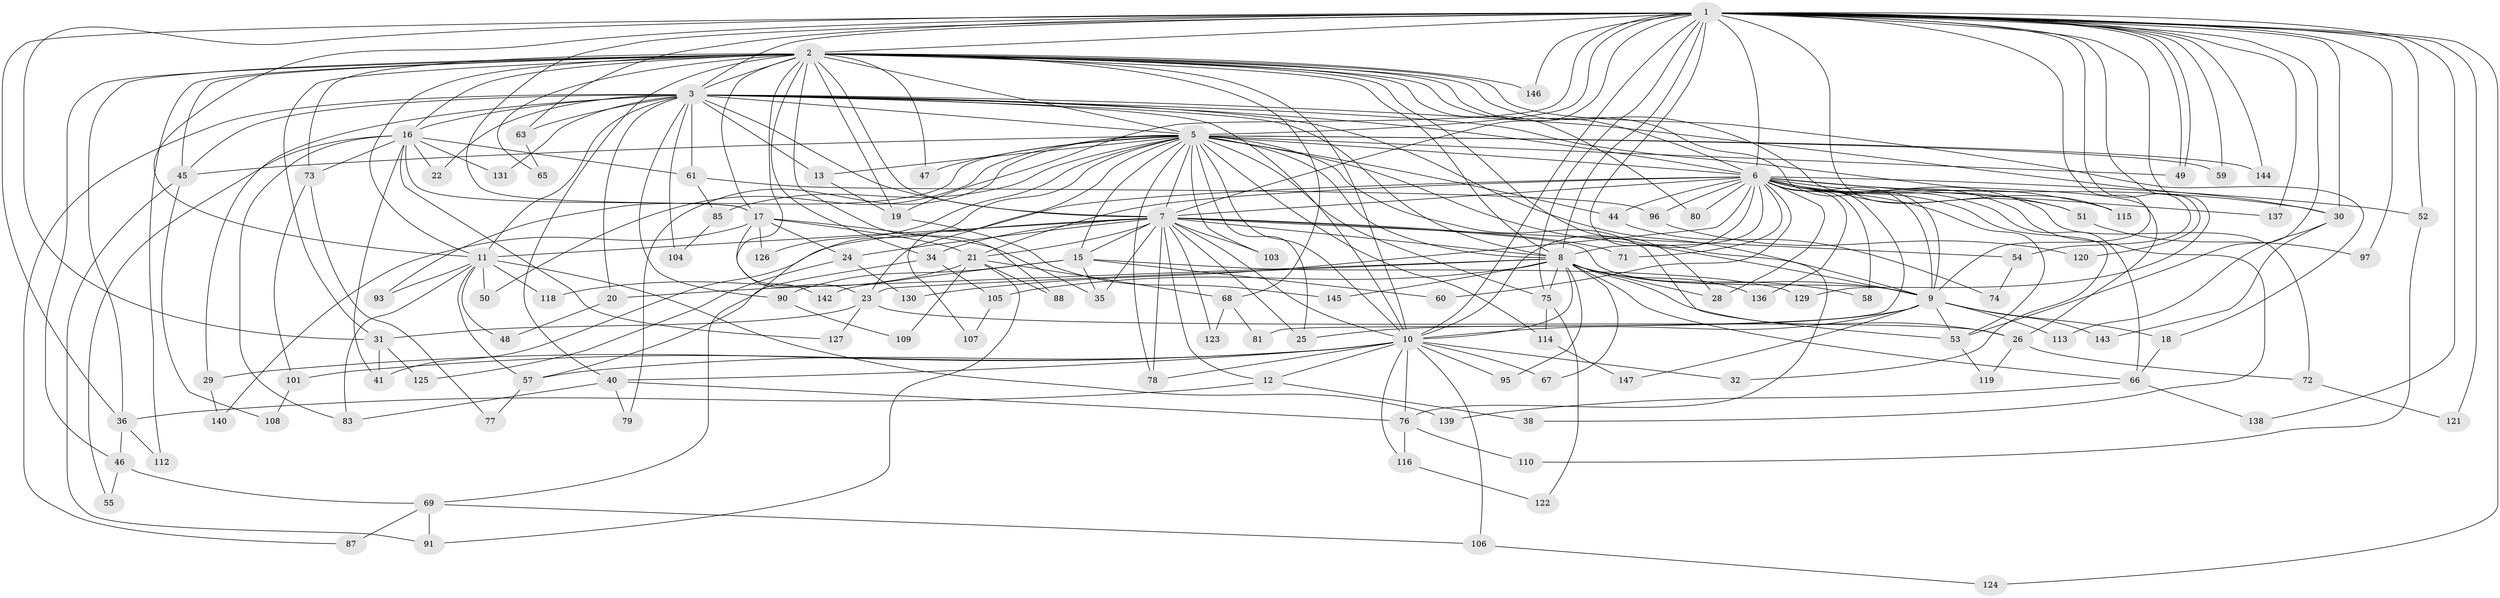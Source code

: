// Generated by graph-tools (version 1.1) at 2025/23/03/03/25 07:23:36]
// undirected, 117 vertices, 277 edges
graph export_dot {
graph [start="1"]
  node [color=gray90,style=filled];
  1 [super="+4"];
  2 [super="+134"];
  3 [super="+14"];
  5 [super="+43"];
  6 [super="+89"];
  7 [super="+39"];
  8 [super="+132"];
  9 [super="+70"];
  10 [super="+33"];
  11 [super="+37"];
  12;
  13;
  15 [super="+42"];
  16 [super="+117"];
  17 [super="+100"];
  18;
  19 [super="+133"];
  20;
  21 [super="+27"];
  22;
  23 [super="+141"];
  24;
  25;
  26 [super="+62"];
  28;
  29;
  30 [super="+111"];
  31 [super="+98"];
  32;
  34;
  35;
  36 [super="+64"];
  38;
  40;
  41 [super="+82"];
  44;
  45 [super="+56"];
  46;
  47;
  48;
  49 [super="+148"];
  50;
  51;
  52;
  53 [super="+128"];
  54;
  55;
  57 [super="+86"];
  58;
  59;
  60;
  61;
  63;
  65;
  66 [super="+92"];
  67;
  68;
  69;
  71;
  72;
  73;
  74;
  75 [super="+102"];
  76 [super="+94"];
  77;
  78 [super="+84"];
  79;
  80;
  81;
  83 [super="+99"];
  85;
  87;
  88;
  90;
  91 [super="+135"];
  93;
  95;
  96;
  97;
  101;
  103;
  104;
  105;
  106;
  107;
  108;
  109;
  110;
  112;
  113;
  114;
  115;
  116;
  118;
  119;
  120;
  121;
  122;
  123;
  124;
  125;
  126;
  127;
  129;
  130;
  131;
  136;
  137;
  138;
  139;
  140;
  142;
  143;
  144;
  145;
  146;
  147;
  1 -- 2 [weight=2];
  1 -- 3 [weight=2];
  1 -- 5 [weight=2];
  1 -- 6 [weight=2];
  1 -- 7 [weight=2];
  1 -- 8 [weight=3];
  1 -- 9 [weight=2];
  1 -- 10 [weight=2];
  1 -- 11;
  1 -- 17;
  1 -- 19;
  1 -- 30;
  1 -- 31;
  1 -- 36;
  1 -- 49;
  1 -- 49;
  1 -- 54;
  1 -- 59;
  1 -- 63;
  1 -- 75;
  1 -- 76;
  1 -- 97;
  1 -- 115;
  1 -- 120;
  1 -- 121;
  1 -- 124;
  1 -- 129;
  1 -- 137;
  1 -- 138;
  1 -- 144;
  1 -- 146;
  1 -- 52;
  1 -- 53;
  2 -- 3 [weight=2];
  2 -- 5;
  2 -- 6;
  2 -- 7;
  2 -- 8;
  2 -- 9;
  2 -- 10;
  2 -- 16 [weight=2];
  2 -- 18;
  2 -- 28;
  2 -- 34;
  2 -- 36;
  2 -- 40;
  2 -- 46;
  2 -- 47;
  2 -- 51;
  2 -- 65;
  2 -- 68;
  2 -- 73;
  2 -- 80;
  2 -- 88;
  2 -- 112;
  2 -- 142;
  2 -- 146;
  2 -- 17;
  2 -- 11;
  2 -- 31;
  2 -- 45;
  2 -- 19;
  3 -- 5;
  3 -- 6;
  3 -- 7;
  3 -- 8;
  3 -- 9;
  3 -- 10;
  3 -- 13;
  3 -- 16;
  3 -- 20;
  3 -- 29;
  3 -- 45;
  3 -- 63;
  3 -- 87;
  3 -- 90;
  3 -- 104;
  3 -- 30;
  3 -- 131;
  3 -- 22;
  3 -- 11;
  3 -- 61;
  3 -- 26;
  5 -- 6 [weight=2];
  5 -- 7;
  5 -- 8;
  5 -- 9;
  5 -- 10;
  5 -- 13;
  5 -- 15;
  5 -- 25;
  5 -- 44;
  5 -- 45;
  5 -- 47;
  5 -- 50;
  5 -- 59;
  5 -- 69;
  5 -- 78;
  5 -- 79;
  5 -- 85;
  5 -- 93;
  5 -- 103;
  5 -- 107;
  5 -- 114;
  5 -- 126;
  5 -- 144;
  5 -- 75;
  5 -- 49;
  5 -- 53;
  6 -- 7;
  6 -- 8;
  6 -- 9;
  6 -- 10;
  6 -- 21;
  6 -- 23;
  6 -- 30;
  6 -- 32;
  6 -- 38;
  6 -- 44;
  6 -- 51;
  6 -- 52;
  6 -- 53;
  6 -- 58;
  6 -- 60;
  6 -- 66;
  6 -- 71;
  6 -- 72;
  6 -- 80;
  6 -- 81;
  6 -- 115;
  6 -- 136;
  6 -- 137;
  6 -- 96;
  6 -- 130;
  6 -- 28;
  7 -- 8;
  7 -- 9;
  7 -- 10;
  7 -- 11;
  7 -- 12;
  7 -- 15;
  7 -- 24;
  7 -- 34;
  7 -- 35;
  7 -- 54;
  7 -- 71;
  7 -- 78;
  7 -- 25;
  7 -- 123;
  7 -- 103;
  7 -- 21;
  7 -- 41;
  8 -- 9;
  8 -- 10 [weight=2];
  8 -- 20;
  8 -- 23;
  8 -- 26;
  8 -- 28;
  8 -- 58;
  8 -- 67;
  8 -- 75;
  8 -- 95;
  8 -- 105;
  8 -- 136;
  8 -- 145;
  8 -- 66;
  9 -- 10;
  9 -- 18;
  9 -- 25;
  9 -- 113;
  9 -- 143;
  9 -- 147;
  9 -- 53;
  10 -- 12;
  10 -- 29;
  10 -- 32;
  10 -- 40;
  10 -- 67;
  10 -- 95;
  10 -- 101;
  10 -- 106;
  10 -- 116;
  10 -- 76;
  10 -- 57;
  10 -- 78;
  11 -- 48;
  11 -- 50;
  11 -- 57;
  11 -- 93;
  11 -- 118;
  11 -- 83;
  11 -- 139;
  12 -- 38;
  12 -- 36;
  13 -- 19;
  15 -- 60;
  15 -- 142;
  15 -- 129;
  15 -- 90;
  15 -- 35;
  16 -- 17;
  16 -- 22;
  16 -- 41;
  16 -- 55;
  16 -- 61;
  16 -- 73;
  16 -- 127;
  16 -- 131;
  16 -- 83;
  17 -- 21;
  17 -- 24;
  17 -- 35;
  17 -- 126;
  17 -- 140;
  17 -- 23;
  18 -- 66;
  19 -- 145;
  20 -- 48;
  21 -- 68;
  21 -- 88;
  21 -- 109;
  21 -- 118;
  21 -- 91;
  23 -- 26;
  23 -- 31;
  23 -- 127;
  24 -- 125;
  24 -- 130;
  26 -- 72;
  26 -- 119;
  29 -- 140;
  30 -- 113;
  30 -- 143;
  31 -- 41;
  31 -- 125;
  34 -- 57;
  34 -- 105;
  36 -- 46;
  36 -- 112;
  40 -- 76;
  40 -- 79;
  40 -- 83;
  44 -- 74;
  45 -- 91;
  45 -- 108;
  46 -- 55;
  46 -- 69;
  51 -- 97;
  52 -- 110;
  53 -- 119;
  54 -- 74;
  57 -- 77;
  61 -- 85;
  61 -- 96;
  63 -- 65;
  66 -- 139;
  66 -- 138;
  68 -- 81;
  68 -- 123;
  69 -- 87;
  69 -- 91;
  69 -- 106;
  72 -- 121;
  73 -- 77;
  73 -- 101;
  75 -- 122;
  75 -- 114;
  76 -- 110;
  76 -- 116;
  85 -- 104;
  90 -- 109;
  96 -- 120;
  101 -- 108;
  105 -- 107;
  106 -- 124;
  114 -- 147;
  116 -- 122;
}
